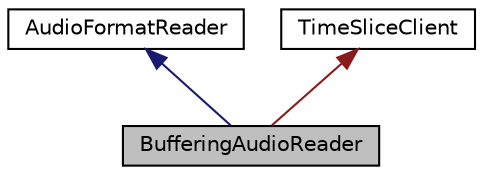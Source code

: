 digraph "BufferingAudioReader"
{
  bgcolor="transparent";
  edge [fontname="Helvetica",fontsize="10",labelfontname="Helvetica",labelfontsize="10"];
  node [fontname="Helvetica",fontsize="10",shape=record];
  Node0 [label="BufferingAudioReader",height=0.2,width=0.4,color="black", fillcolor="grey75", style="filled", fontcolor="black"];
  Node1 -> Node0 [dir="back",color="midnightblue",fontsize="10",style="solid",fontname="Helvetica"];
  Node1 [label="AudioFormatReader",height=0.2,width=0.4,color="black",URL="$classAudioFormatReader.html",tooltip="Reads samples from an audio file stream. "];
  Node2 -> Node0 [dir="back",color="firebrick4",fontsize="10",style="solid",fontname="Helvetica"];
  Node2 [label="TimeSliceClient",height=0.2,width=0.4,color="black",URL="$classTimeSliceClient.html",tooltip="Used by the TimeSliceThread class. "];
}
